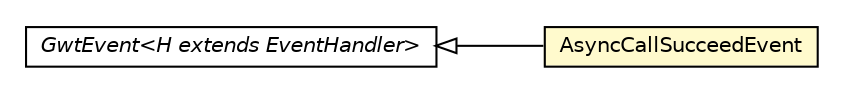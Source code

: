#!/usr/local/bin/dot
#
# Class diagram 
# Generated by UMLGraph version R5_6-24-gf6e263 (http://www.umlgraph.org/)
#

digraph G {
	edge [fontname="Helvetica",fontsize=10,labelfontname="Helvetica",labelfontsize=10];
	node [fontname="Helvetica",fontsize=10,shape=plaintext];
	nodesep=0.25;
	ranksep=0.5;
	rankdir=LR;
	// com.gwtplatform.mvp.client.proxy.AsyncCallSucceedEvent
	c93885 [label=<<table title="com.gwtplatform.mvp.client.proxy.AsyncCallSucceedEvent" border="0" cellborder="1" cellspacing="0" cellpadding="2" port="p" bgcolor="lemonChiffon" href="./AsyncCallSucceedEvent.html">
		<tr><td><table border="0" cellspacing="0" cellpadding="1">
<tr><td align="center" balign="center"> AsyncCallSucceedEvent </td></tr>
		</table></td></tr>
		</table>>, URL="./AsyncCallSucceedEvent.html", fontname="Helvetica", fontcolor="black", fontsize=10.0];
	//com.gwtplatform.mvp.client.proxy.AsyncCallSucceedEvent extends com.google.gwt.event.shared.GwtEvent<com.gwtplatform.mvp.client.proxy.AsyncCallSucceedHandler>
	c94309:p -> c93885:p [dir=back,arrowtail=empty];
	// com.google.gwt.event.shared.GwtEvent<H extends com.google.gwt.event.shared.EventHandler>
	c94309 [label=<<table title="com.google.gwt.event.shared.GwtEvent" border="0" cellborder="1" cellspacing="0" cellpadding="2" port="p" href="http://google-web-toolkit.googlecode.com/svn/javadoc/latest/com/google/gwt/event/shared/GwtEvent.html">
		<tr><td><table border="0" cellspacing="0" cellpadding="1">
<tr><td align="center" balign="center"><font face="Helvetica-Oblique"> GwtEvent&lt;H extends EventHandler&gt; </font></td></tr>
		</table></td></tr>
		</table>>, URL="http://google-web-toolkit.googlecode.com/svn/javadoc/latest/com/google/gwt/event/shared/GwtEvent.html", fontname="Helvetica", fontcolor="black", fontsize=10.0];
}

